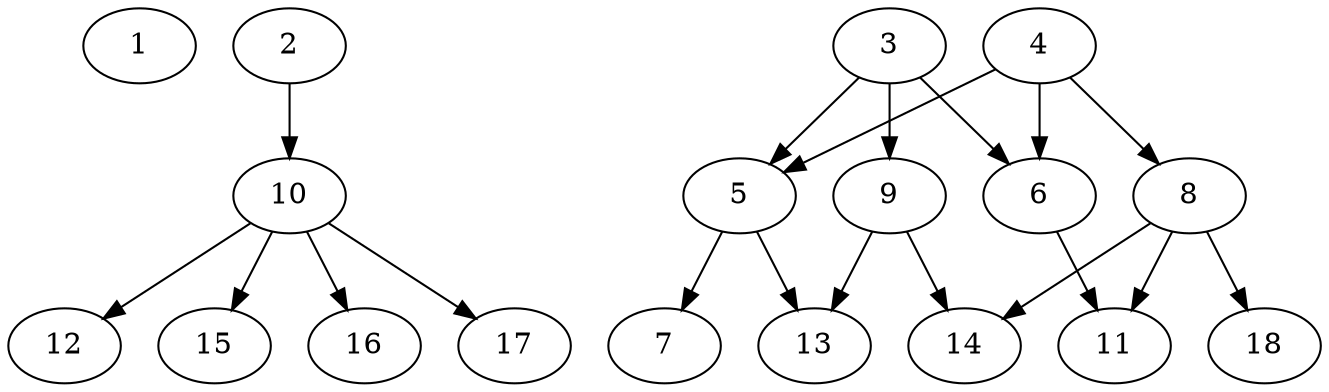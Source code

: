 // DAG automatically generated by daggen at Fri May 24 12:58:31 2024
// daggen-master/daggen -n 18 --fat 0.5 --density 0.5 --regular 0.5 --jump 2 --minalpha 20 --maxalpha 50 --dot -o dags_dot_18/sim_4.dot 
digraph G {
  1 [size="383905733", alpha="24.17"]
  2 [size="143184908165", alpha="25.87"]
  2 -> 10 [size ="301989888"]
  3 [size="53598800878", alpha="41.93"]
  3 -> 5 [size ="838860800"]
  3 -> 6 [size ="838860800"]
  3 -> 9 [size ="838860800"]
  4 [size="51102004554", alpha="39.09"]
  4 -> 5 [size ="75497472"]
  4 -> 6 [size ="75497472"]
  4 -> 8 [size ="75497472"]
  5 [size="68719476736", alpha="40.41"]
  5 -> 7 [size ="134217728"]
  5 -> 13 [size ="134217728"]
  6 [size="8010291828", alpha="46.52"]
  6 -> 11 [size ="838860800"]
  7 [size="1073741824000", alpha="24.26"]
  8 [size="368293445632", alpha="40.05"]
  8 -> 11 [size ="411041792"]
  8 -> 14 [size ="411041792"]
  8 -> 18 [size ="411041792"]
  9 [size="6546323328", alpha="37.47"]
  9 -> 13 [size ="33554432"]
  9 -> 14 [size ="33554432"]
  10 [size="2095397641", alpha="23.17"]
  10 -> 12 [size ="75497472"]
  10 -> 15 [size ="75497472"]
  10 -> 16 [size ="75497472"]
  10 -> 17 [size ="75497472"]
  11 [size="11284677372", alpha="34.60"]
  12 [size="2436287160", alpha="35.36"]
  13 [size="28991029248", alpha="24.06"]
  14 [size="178756167208", alpha="35.90"]
  15 [size="28991029248", alpha="44.42"]
  16 [size="368293445632", alpha="38.45"]
  17 [size="16449313940", alpha="20.58"]
  18 [size="659235844909", alpha="49.79"]
}
